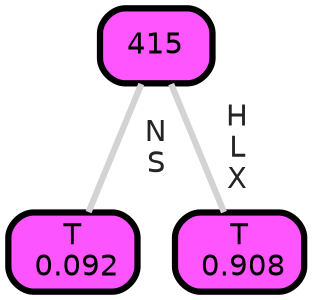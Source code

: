 graph Tree {
node [shape=box, style="filled, rounded",color="black",penwidth="3",fontcolor="black",                 fontname=helvetica] ;
graph [ranksep="0 equally", splines=straight,                 bgcolor=transparent, dpi=200] ;
edge [fontname=helvetica, fontweight=bold,fontcolor=grey14,color=lightgray] ;
0 [label="T
 0.092", fillcolor="#fc55ff"] ;
1 [label="415", fillcolor="#fe55ff"] ;
2 [label="T
 0.908", fillcolor="#ff55ff"] ;
1 -- 0 [label=" N\n S",penwidth=3] ;
1 -- 2 [label=" H\n L\n X",penwidth=3] ;
{rank = same;}}
